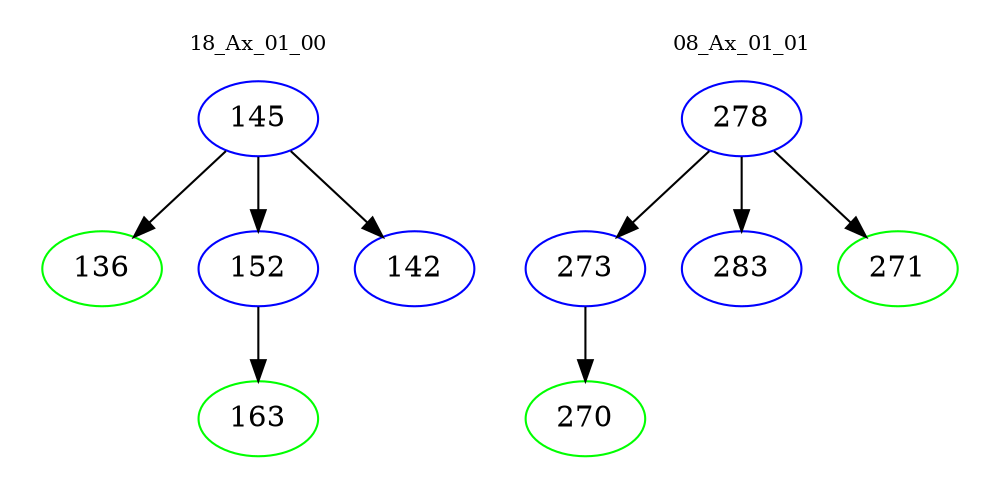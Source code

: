 digraph{
subgraph cluster_0 {
color = white
label = "18_Ax_01_00";
fontsize=10;
T0_145 [label="145", color="blue"]
T0_145 -> T0_136 [color="black"]
T0_136 [label="136", color="green"]
T0_145 -> T0_152 [color="black"]
T0_152 [label="152", color="blue"]
T0_152 -> T0_163 [color="black"]
T0_163 [label="163", color="green"]
T0_145 -> T0_142 [color="black"]
T0_142 [label="142", color="blue"]
}
subgraph cluster_1 {
color = white
label = "08_Ax_01_01";
fontsize=10;
T1_278 [label="278", color="blue"]
T1_278 -> T1_273 [color="black"]
T1_273 [label="273", color="blue"]
T1_273 -> T1_270 [color="black"]
T1_270 [label="270", color="green"]
T1_278 -> T1_283 [color="black"]
T1_283 [label="283", color="blue"]
T1_278 -> T1_271 [color="black"]
T1_271 [label="271", color="green"]
}
}

